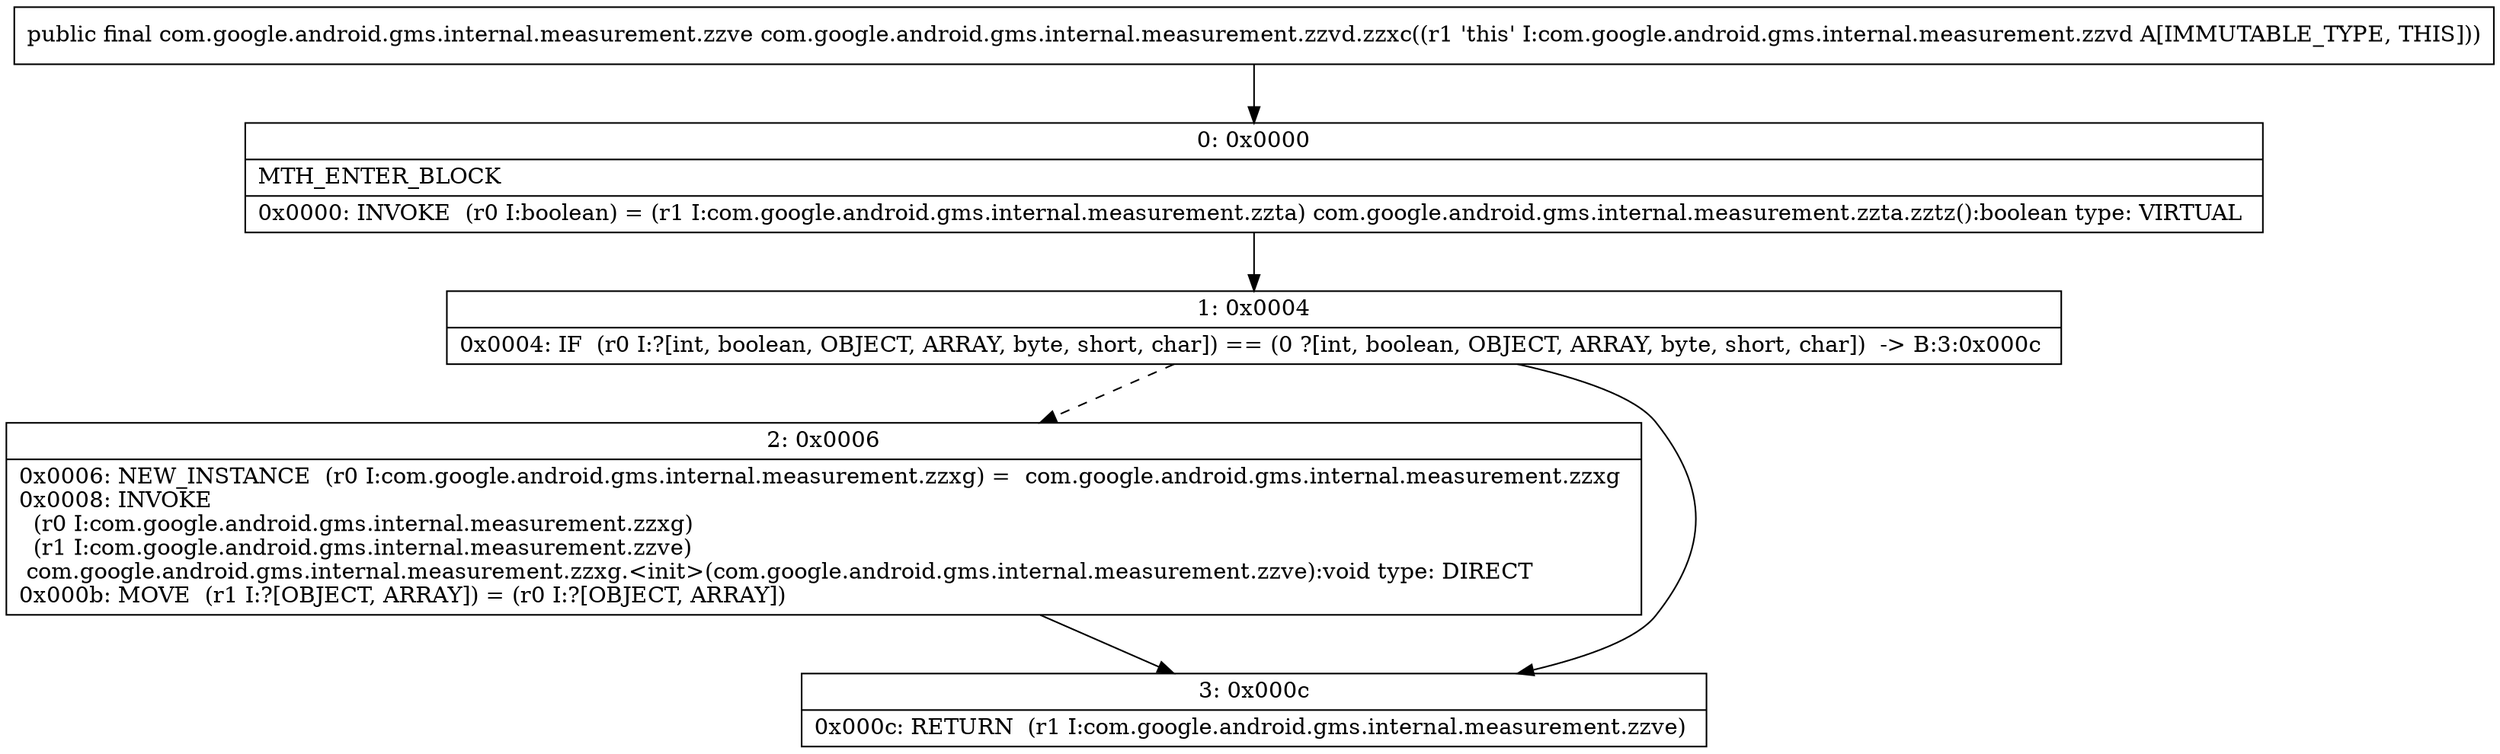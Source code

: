 digraph "CFG forcom.google.android.gms.internal.measurement.zzvd.zzxc()Lcom\/google\/android\/gms\/internal\/measurement\/zzve;" {
Node_0 [shape=record,label="{0\:\ 0x0000|MTH_ENTER_BLOCK\l|0x0000: INVOKE  (r0 I:boolean) = (r1 I:com.google.android.gms.internal.measurement.zzta) com.google.android.gms.internal.measurement.zzta.zztz():boolean type: VIRTUAL \l}"];
Node_1 [shape=record,label="{1\:\ 0x0004|0x0004: IF  (r0 I:?[int, boolean, OBJECT, ARRAY, byte, short, char]) == (0 ?[int, boolean, OBJECT, ARRAY, byte, short, char])  \-\> B:3:0x000c \l}"];
Node_2 [shape=record,label="{2\:\ 0x0006|0x0006: NEW_INSTANCE  (r0 I:com.google.android.gms.internal.measurement.zzxg) =  com.google.android.gms.internal.measurement.zzxg \l0x0008: INVOKE  \l  (r0 I:com.google.android.gms.internal.measurement.zzxg)\l  (r1 I:com.google.android.gms.internal.measurement.zzve)\l com.google.android.gms.internal.measurement.zzxg.\<init\>(com.google.android.gms.internal.measurement.zzve):void type: DIRECT \l0x000b: MOVE  (r1 I:?[OBJECT, ARRAY]) = (r0 I:?[OBJECT, ARRAY]) \l}"];
Node_3 [shape=record,label="{3\:\ 0x000c|0x000c: RETURN  (r1 I:com.google.android.gms.internal.measurement.zzve) \l}"];
MethodNode[shape=record,label="{public final com.google.android.gms.internal.measurement.zzve com.google.android.gms.internal.measurement.zzvd.zzxc((r1 'this' I:com.google.android.gms.internal.measurement.zzvd A[IMMUTABLE_TYPE, THIS])) }"];
MethodNode -> Node_0;
Node_0 -> Node_1;
Node_1 -> Node_2[style=dashed];
Node_1 -> Node_3;
Node_2 -> Node_3;
}

